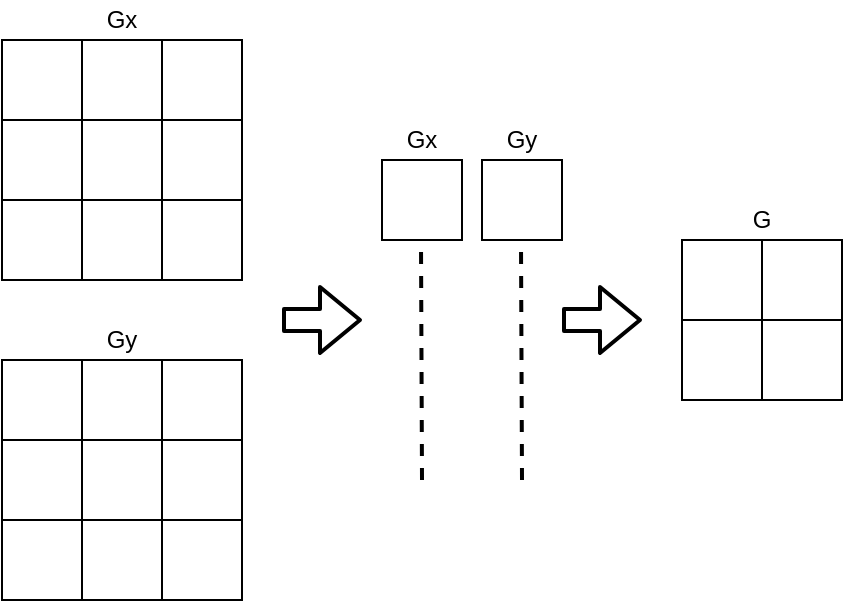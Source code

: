 <mxfile version="13.9.9" type="device"><diagram id="7wkkc4kEwyVz2PRiGnKd" name="ページ1"><mxGraphModel dx="1086" dy="816" grid="1" gridSize="10" guides="1" tooltips="1" connect="1" arrows="1" fold="1" page="1" pageScale="1" pageWidth="827" pageHeight="1169" math="0" shadow="0"><root><mxCell id="0"/><mxCell id="1" parent="0"/><mxCell id="YWtsVaV_8fpWNtO1GU5D-1" value="" style="whiteSpace=wrap;html=1;aspect=fixed;" parent="1" vertex="1"><mxGeometry x="40" y="40" width="40" height="40" as="geometry"/></mxCell><mxCell id="YWtsVaV_8fpWNtO1GU5D-2" value="" style="whiteSpace=wrap;html=1;aspect=fixed;" parent="1" vertex="1"><mxGeometry x="80" y="40" width="40" height="40" as="geometry"/></mxCell><mxCell id="YWtsVaV_8fpWNtO1GU5D-3" value="" style="whiteSpace=wrap;html=1;aspect=fixed;" parent="1" vertex="1"><mxGeometry x="120" y="40" width="40" height="40" as="geometry"/></mxCell><mxCell id="YWtsVaV_8fpWNtO1GU5D-4" value="" style="whiteSpace=wrap;html=1;aspect=fixed;" parent="1" vertex="1"><mxGeometry x="40" y="80" width="40" height="40" as="geometry"/></mxCell><mxCell id="YWtsVaV_8fpWNtO1GU5D-5" value="" style="whiteSpace=wrap;html=1;aspect=fixed;" parent="1" vertex="1"><mxGeometry x="80" y="80" width="40" height="40" as="geometry"/></mxCell><mxCell id="YWtsVaV_8fpWNtO1GU5D-6" value="" style="whiteSpace=wrap;html=1;aspect=fixed;" parent="1" vertex="1"><mxGeometry x="120" y="80" width="40" height="40" as="geometry"/></mxCell><mxCell id="YWtsVaV_8fpWNtO1GU5D-7" value="" style="whiteSpace=wrap;html=1;aspect=fixed;" parent="1" vertex="1"><mxGeometry x="40" y="120" width="40" height="40" as="geometry"/></mxCell><mxCell id="YWtsVaV_8fpWNtO1GU5D-8" value="" style="whiteSpace=wrap;html=1;aspect=fixed;" parent="1" vertex="1"><mxGeometry x="80" y="120" width="40" height="40" as="geometry"/></mxCell><mxCell id="YWtsVaV_8fpWNtO1GU5D-9" value="" style="whiteSpace=wrap;html=1;aspect=fixed;" parent="1" vertex="1"><mxGeometry x="120" y="120" width="40" height="40" as="geometry"/></mxCell><mxCell id="YWtsVaV_8fpWNtO1GU5D-10" value="" style="whiteSpace=wrap;html=1;aspect=fixed;" parent="1" vertex="1"><mxGeometry x="40" y="200" width="40" height="40" as="geometry"/></mxCell><mxCell id="YWtsVaV_8fpWNtO1GU5D-11" value="" style="whiteSpace=wrap;html=1;aspect=fixed;" parent="1" vertex="1"><mxGeometry x="80" y="200" width="40" height="40" as="geometry"/></mxCell><mxCell id="YWtsVaV_8fpWNtO1GU5D-12" value="" style="whiteSpace=wrap;html=1;aspect=fixed;" parent="1" vertex="1"><mxGeometry x="120" y="200" width="40" height="40" as="geometry"/></mxCell><mxCell id="YWtsVaV_8fpWNtO1GU5D-13" value="" style="whiteSpace=wrap;html=1;aspect=fixed;" parent="1" vertex="1"><mxGeometry x="40" y="240" width="40" height="40" as="geometry"/></mxCell><mxCell id="YWtsVaV_8fpWNtO1GU5D-14" value="" style="whiteSpace=wrap;html=1;aspect=fixed;" parent="1" vertex="1"><mxGeometry x="80" y="240" width="40" height="40" as="geometry"/></mxCell><mxCell id="YWtsVaV_8fpWNtO1GU5D-15" value="" style="whiteSpace=wrap;html=1;aspect=fixed;" parent="1" vertex="1"><mxGeometry x="120" y="240" width="40" height="40" as="geometry"/></mxCell><mxCell id="YWtsVaV_8fpWNtO1GU5D-16" value="" style="whiteSpace=wrap;html=1;aspect=fixed;" parent="1" vertex="1"><mxGeometry x="40" y="280" width="40" height="40" as="geometry"/></mxCell><mxCell id="YWtsVaV_8fpWNtO1GU5D-17" value="" style="whiteSpace=wrap;html=1;aspect=fixed;" parent="1" vertex="1"><mxGeometry x="80" y="280" width="40" height="40" as="geometry"/></mxCell><mxCell id="YWtsVaV_8fpWNtO1GU5D-18" value="" style="whiteSpace=wrap;html=1;aspect=fixed;" parent="1" vertex="1"><mxGeometry x="120" y="280" width="40" height="40" as="geometry"/></mxCell><mxCell id="YWtsVaV_8fpWNtO1GU5D-19" value="" style="whiteSpace=wrap;html=1;aspect=fixed;" parent="1" vertex="1"><mxGeometry x="230" y="100" width="40" height="40" as="geometry"/></mxCell><mxCell id="YWtsVaV_8fpWNtO1GU5D-20" value="" style="whiteSpace=wrap;html=1;aspect=fixed;" parent="1" vertex="1"><mxGeometry x="280" y="100" width="40" height="40" as="geometry"/></mxCell><mxCell id="YWtsVaV_8fpWNtO1GU5D-21" value="" style="whiteSpace=wrap;html=1;aspect=fixed;" parent="1" vertex="1"><mxGeometry x="380" y="140" width="40" height="40" as="geometry"/></mxCell><mxCell id="YWtsVaV_8fpWNtO1GU5D-22" value="" style="whiteSpace=wrap;html=1;aspect=fixed;" parent="1" vertex="1"><mxGeometry x="420" y="140" width="40" height="40" as="geometry"/></mxCell><mxCell id="YWtsVaV_8fpWNtO1GU5D-23" value="" style="whiteSpace=wrap;html=1;aspect=fixed;" parent="1" vertex="1"><mxGeometry x="380" y="180" width="40" height="40" as="geometry"/></mxCell><mxCell id="YWtsVaV_8fpWNtO1GU5D-24" value="" style="whiteSpace=wrap;html=1;aspect=fixed;" parent="1" vertex="1"><mxGeometry x="420" y="180" width="40" height="40" as="geometry"/></mxCell><mxCell id="YWtsVaV_8fpWNtO1GU5D-25" value="" style="endArrow=none;dashed=1;html=1;strokeWidth=2;" parent="1" edge="1"><mxGeometry width="50" height="50" relative="1" as="geometry"><mxPoint x="250" y="260" as="sourcePoint"/><mxPoint x="249.5" y="140" as="targetPoint"/></mxGeometry></mxCell><mxCell id="YWtsVaV_8fpWNtO1GU5D-26" value="" style="endArrow=none;dashed=1;html=1;strokeWidth=2;" parent="1" edge="1"><mxGeometry width="50" height="50" relative="1" as="geometry"><mxPoint x="300" y="260" as="sourcePoint"/><mxPoint x="299.5" y="140" as="targetPoint"/></mxGeometry></mxCell><mxCell id="YWtsVaV_8fpWNtO1GU5D-27" value="Gx" style="text;html=1;strokeColor=none;fillColor=none;align=center;verticalAlign=middle;whiteSpace=wrap;rounded=0;" parent="1" vertex="1"><mxGeometry x="80" y="20" width="40" height="20" as="geometry"/></mxCell><mxCell id="YWtsVaV_8fpWNtO1GU5D-28" value="Gy" style="text;html=1;strokeColor=none;fillColor=none;align=center;verticalAlign=middle;whiteSpace=wrap;rounded=0;" parent="1" vertex="1"><mxGeometry x="80" y="180" width="40" height="20" as="geometry"/></mxCell><mxCell id="YWtsVaV_8fpWNtO1GU5D-29" value="Gx" style="text;html=1;strokeColor=none;fillColor=none;align=center;verticalAlign=middle;whiteSpace=wrap;rounded=0;" parent="1" vertex="1"><mxGeometry x="230" y="80" width="40" height="20" as="geometry"/></mxCell><mxCell id="YWtsVaV_8fpWNtO1GU5D-30" value="Gy" style="text;html=1;strokeColor=none;fillColor=none;align=center;verticalAlign=middle;whiteSpace=wrap;rounded=0;" parent="1" vertex="1"><mxGeometry x="280" y="80" width="40" height="20" as="geometry"/></mxCell><mxCell id="YWtsVaV_8fpWNtO1GU5D-31" value="" style="shape=flexArrow;endArrow=classic;html=1;strokeWidth=2;" parent="1" edge="1"><mxGeometry width="50" height="50" relative="1" as="geometry"><mxPoint x="180" y="180" as="sourcePoint"/><mxPoint x="220" y="180" as="targetPoint"/></mxGeometry></mxCell><mxCell id="YWtsVaV_8fpWNtO1GU5D-32" value="" style="shape=flexArrow;endArrow=classic;html=1;strokeWidth=2;" parent="1" edge="1"><mxGeometry width="50" height="50" relative="1" as="geometry"><mxPoint x="320" y="180" as="sourcePoint"/><mxPoint x="360" y="180" as="targetPoint"/></mxGeometry></mxCell><mxCell id="mOOLGxUwcYQr5gEmmHjM-1" value="G" style="text;html=1;strokeColor=none;fillColor=none;align=center;verticalAlign=middle;whiteSpace=wrap;rounded=0;" vertex="1" parent="1"><mxGeometry x="400" y="120" width="40" height="20" as="geometry"/></mxCell></root></mxGraphModel></diagram></mxfile>